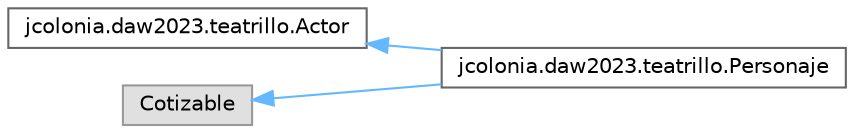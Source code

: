 digraph "Gráfico de jerarquía de clases"
{
 // INTERACTIVE_SVG=YES
 // LATEX_PDF_SIZE
  bgcolor="transparent";
  edge [fontname=Helvetica,fontsize=10,labelfontname=Helvetica,labelfontsize=10];
  node [fontname=Helvetica,fontsize=10,shape=box,height=0.2,width=0.4];
  rankdir="LR";
  Node0 [id="Node000000",label="jcolonia.daw2023.teatrillo.Actor",height=0.2,width=0.4,color="grey40", fillcolor="white", style="filled",URL="$classjcolonia_1_1daw2023_1_1teatrillo_1_1_actor.html",tooltip="Individuo del que almacenamos datos de identificación básicos: nombre e identificador."];
  Node0 -> Node1 [id="edge1_Node000000_Node000001",dir="back",color="steelblue1",style="solid",tooltip=" "];
  Node1 [id="Node000001",label="jcolonia.daw2023.teatrillo.Personaje",height=0.2,width=0.4,color="grey40", fillcolor="white", style="filled",URL="$classjcolonia_1_1daw2023_1_1teatrillo_1_1_personaje.html",tooltip="Sujeto que interactúa saludando al resto de personajes, contabilizando el número de frases."];
  Node2 [id="Node000002",label="Cotizable",height=0.2,width=0.4,color="grey60", fillcolor="#E0E0E0", style="filled",tooltip=" "];
  Node2 -> Node1 [id="edge2_Node000002_Node000001",dir="back",color="steelblue1",style="solid",tooltip=" "];
}
